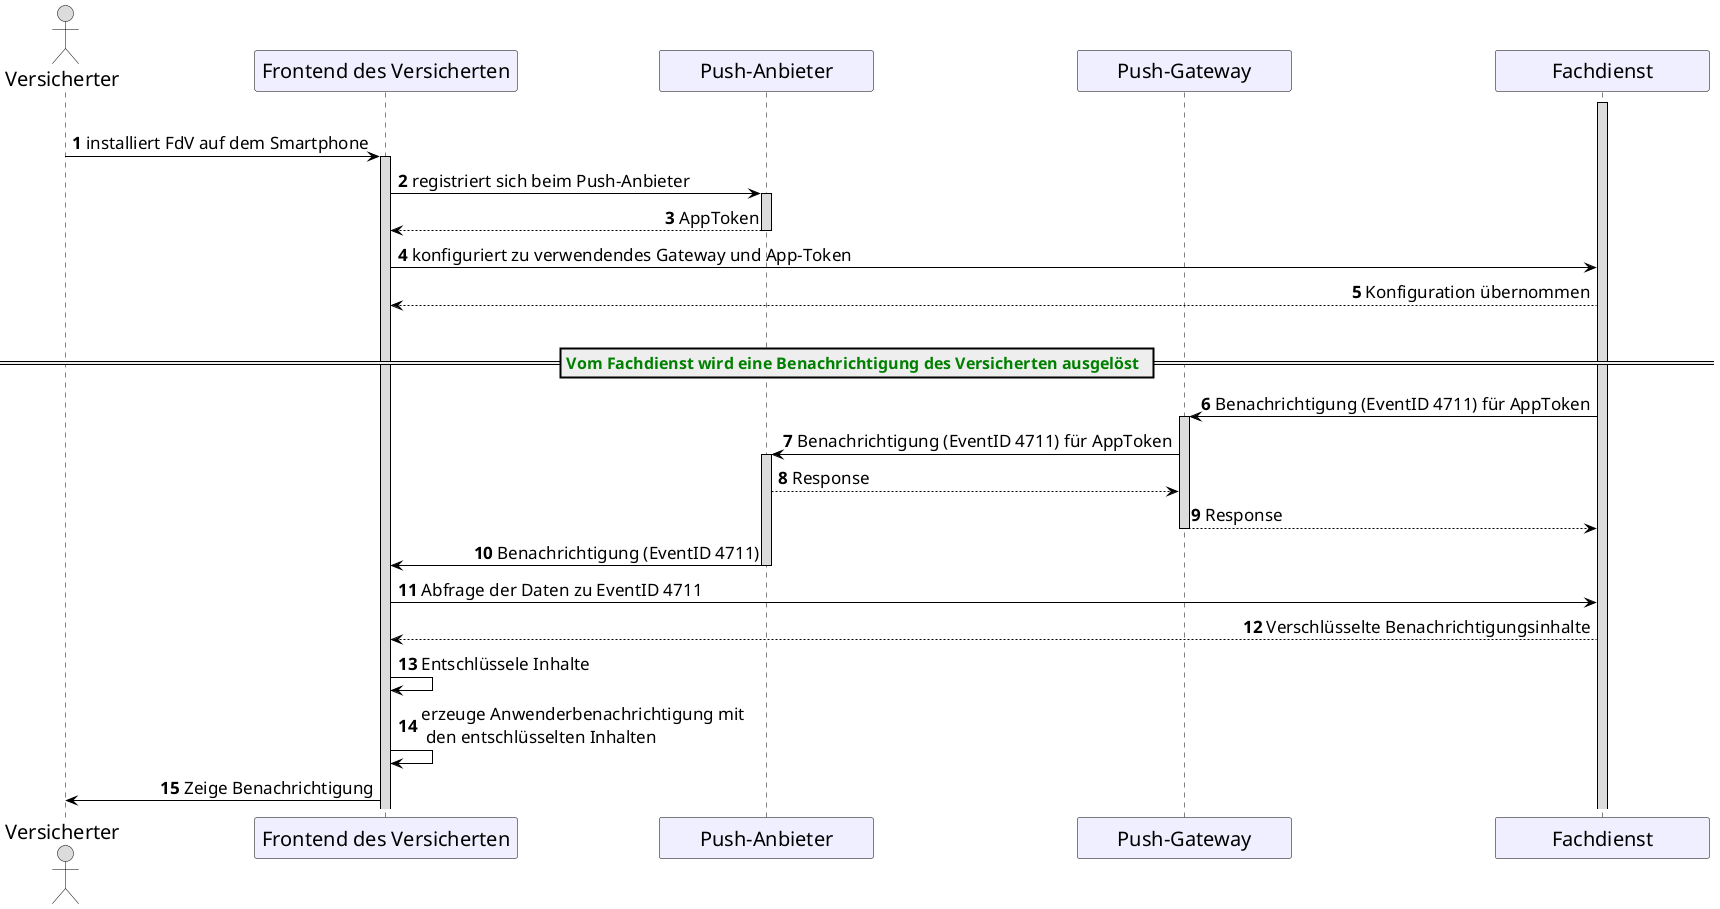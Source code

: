 /' 
# TI-Messenger 1.1
# TI-Messenger-Dienst
# UC - 10064
# Sequence Diagram
# Name: Föderationszugehörigkeit eines Messenger-Service prüfen
'/

@startuml
skinparam sequenceMessageAlign direction
skinparam minClassWidth 200
skinparam BoxPadding 1
skinparam sequenceReferenceHeaderBackgroundColor palegreen
scale max 2048 width

skinparam sequence {
ArrowColor black
ArrowFontSize 17
ActorBorderColor black
LifeLineBorderColor black
LifeLineBackgroundColor Gainsboro

ParticipantBorderColor Motivation
ParticipantBackgroundColor Motivation
'ParticipantFontName Impact
ParticipantFontSize 20
ParticipantFontColor black
ParticipantBorderColor Black
ParticipantBackgroundColor MOTIVATION

ActorBackgroundColor Gainsboro
ActorFontColor black
ActorFontSize 20
'ActorFontName Aapex
}

autonumber
    
    actor v as "Versicherter"
    participant fdv as "Frontend des Versicherten"
    'box <size:18>Messenger-Service\n#WhiteSmoke
    participant pa as "Push-Anbieter"
    participant pg as "Push-Gateway"
    participant fd as "Fachdienst"
    'end box

|||
  activate fd
  v->fdv: installiert FdV auf dem Smartphone
  activate fdv
  fdv->pa: registriert sich beim Push-Anbieter
  activate pa
  pa-->fdv: AppToken
  deactivate pa
  fdv->fd: konfiguriert zu verwendendes Gateway und App-Token
  fd-->fdv: Konfiguration übernommen
|||
== <font color=green><size:16>Vom Fachdienst wird eine Benachrichtigung des Versicherten ausgelöst</size></font>  ==
fd->pg: Benachrichtigung (EventID 4711) für AppToken 
activate pg
pg->pa: Benachrichtigung (EventID 4711) für AppToken
activate pa
pa-->pg: Response
pg-->fd:Response
deactivate pg
pa->fdv: Benachrichtigung (EventID 4711)
deactivate pa
fdv->fd: Abfrage der Daten zu EventID 4711
fd-->fdv:Verschlüsselte Benachrichtigungsinhalte
fdv->fdv:Entschlüssele Inhalte
fdv->fdv:erzeuge Anwenderbenachrichtigung mit\n den entschlüsselten Inhalten
fdv->v:Zeige Benachrichtigung

@enduml
